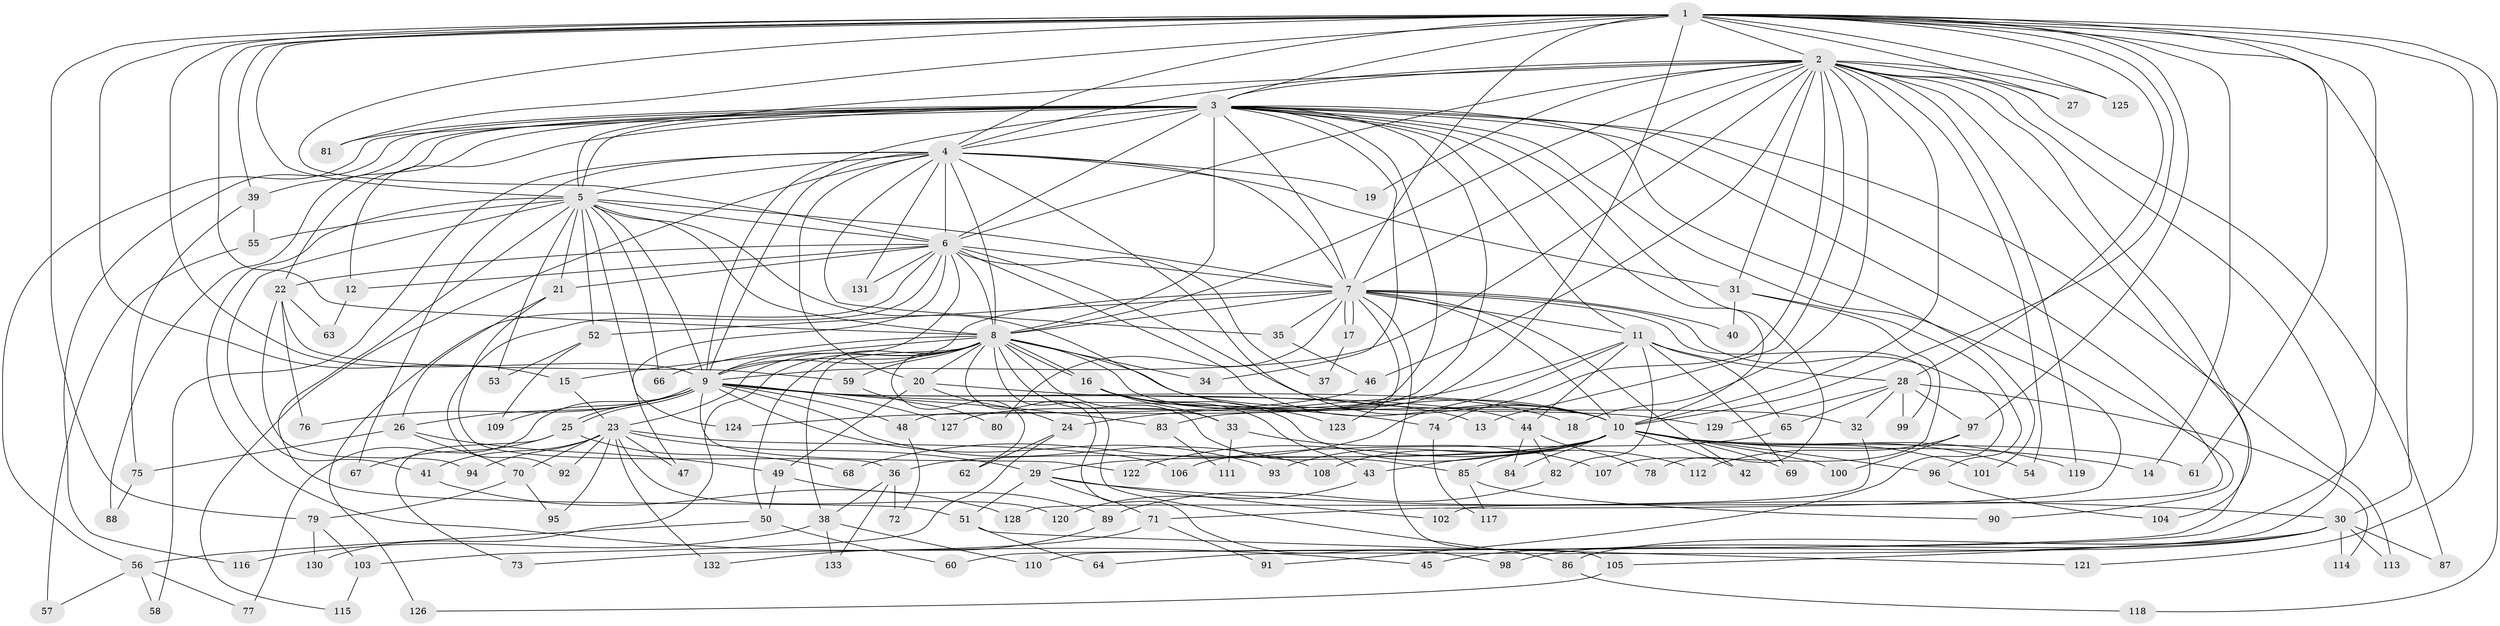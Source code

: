 // coarse degree distribution, {20: 0.012195121951219513, 22: 0.012195121951219513, 6: 0.036585365853658534, 15: 0.012195121951219513, 2: 0.32926829268292684, 21: 0.024390243902439025, 24: 0.012195121951219513, 3: 0.24390243902439024, 7: 0.036585365853658534, 4: 0.13414634146341464, 5: 0.036585365853658534, 19: 0.012195121951219513, 23: 0.012195121951219513, 17: 0.024390243902439025, 9: 0.024390243902439025, 10: 0.012195121951219513, 8: 0.012195121951219513, 1: 0.012195121951219513}
// Generated by graph-tools (version 1.1) at 2025/36/03/04/25 23:36:20]
// undirected, 133 vertices, 291 edges
graph export_dot {
  node [color=gray90,style=filled];
  1;
  2;
  3;
  4;
  5;
  6;
  7;
  8;
  9;
  10;
  11;
  12;
  13;
  14;
  15;
  16;
  17;
  18;
  19;
  20;
  21;
  22;
  23;
  24;
  25;
  26;
  27;
  28;
  29;
  30;
  31;
  32;
  33;
  34;
  35;
  36;
  37;
  38;
  39;
  40;
  41;
  42;
  43;
  44;
  45;
  46;
  47;
  48;
  49;
  50;
  51;
  52;
  53;
  54;
  55;
  56;
  57;
  58;
  59;
  60;
  61;
  62;
  63;
  64;
  65;
  66;
  67;
  68;
  69;
  70;
  71;
  72;
  73;
  74;
  75;
  76;
  77;
  78;
  79;
  80;
  81;
  82;
  83;
  84;
  85;
  86;
  87;
  88;
  89;
  90;
  91;
  92;
  93;
  94;
  95;
  96;
  97;
  98;
  99;
  100;
  101;
  102;
  103;
  104;
  105;
  106;
  107;
  108;
  109;
  110;
  111;
  112;
  113;
  114;
  115;
  116;
  117;
  118;
  119;
  120;
  121;
  122;
  123;
  124;
  125;
  126;
  127;
  128;
  129;
  130;
  131;
  132;
  133;
  1 -- 2;
  1 -- 3;
  1 -- 4;
  1 -- 5;
  1 -- 6;
  1 -- 7;
  1 -- 8;
  1 -- 9;
  1 -- 10;
  1 -- 14;
  1 -- 15;
  1 -- 27;
  1 -- 28;
  1 -- 30;
  1 -- 39;
  1 -- 61;
  1 -- 79;
  1 -- 81;
  1 -- 83;
  1 -- 97;
  1 -- 110;
  1 -- 118;
  1 -- 121;
  1 -- 125;
  2 -- 3;
  2 -- 4;
  2 -- 5;
  2 -- 6;
  2 -- 7;
  2 -- 8;
  2 -- 9;
  2 -- 10;
  2 -- 13;
  2 -- 18;
  2 -- 19;
  2 -- 27;
  2 -- 31;
  2 -- 46;
  2 -- 54;
  2 -- 60;
  2 -- 64;
  2 -- 74;
  2 -- 87;
  2 -- 104;
  2 -- 119;
  2 -- 125;
  3 -- 4;
  3 -- 5;
  3 -- 6;
  3 -- 7;
  3 -- 8;
  3 -- 9;
  3 -- 10;
  3 -- 11;
  3 -- 12;
  3 -- 22;
  3 -- 34;
  3 -- 39;
  3 -- 48;
  3 -- 56;
  3 -- 71;
  3 -- 78;
  3 -- 81;
  3 -- 88;
  3 -- 90;
  3 -- 101;
  3 -- 102;
  3 -- 113;
  3 -- 116;
  3 -- 127;
  4 -- 5;
  4 -- 6;
  4 -- 7;
  4 -- 8;
  4 -- 9;
  4 -- 10;
  4 -- 19;
  4 -- 20;
  4 -- 31;
  4 -- 35;
  4 -- 58;
  4 -- 67;
  4 -- 115;
  4 -- 131;
  5 -- 6;
  5 -- 7;
  5 -- 8;
  5 -- 9;
  5 -- 10;
  5 -- 21;
  5 -- 41;
  5 -- 45;
  5 -- 51;
  5 -- 52;
  5 -- 53;
  5 -- 55;
  5 -- 66;
  5 -- 124;
  6 -- 7;
  6 -- 8;
  6 -- 9;
  6 -- 10;
  6 -- 12;
  6 -- 21;
  6 -- 22;
  6 -- 32;
  6 -- 37;
  6 -- 47;
  6 -- 92;
  6 -- 126;
  6 -- 131;
  7 -- 8;
  7 -- 9;
  7 -- 10;
  7 -- 11;
  7 -- 17;
  7 -- 17;
  7 -- 35;
  7 -- 40;
  7 -- 42;
  7 -- 52;
  7 -- 80;
  7 -- 91;
  7 -- 99;
  7 -- 105;
  7 -- 123;
  8 -- 9;
  8 -- 10;
  8 -- 15;
  8 -- 16;
  8 -- 16;
  8 -- 20;
  8 -- 23;
  8 -- 33;
  8 -- 34;
  8 -- 38;
  8 -- 50;
  8 -- 59;
  8 -- 62;
  8 -- 66;
  8 -- 85;
  8 -- 86;
  8 -- 98;
  8 -- 129;
  8 -- 130;
  9 -- 10;
  9 -- 13;
  9 -- 25;
  9 -- 25;
  9 -- 26;
  9 -- 48;
  9 -- 74;
  9 -- 76;
  9 -- 77;
  9 -- 83;
  9 -- 93;
  9 -- 108;
  9 -- 109;
  9 -- 122;
  9 -- 127;
  10 -- 14;
  10 -- 29;
  10 -- 36;
  10 -- 42;
  10 -- 43;
  10 -- 54;
  10 -- 61;
  10 -- 69;
  10 -- 84;
  10 -- 85;
  10 -- 93;
  10 -- 96;
  10 -- 100;
  10 -- 101;
  10 -- 108;
  10 -- 119;
  10 -- 122;
  11 -- 24;
  11 -- 28;
  11 -- 44;
  11 -- 65;
  11 -- 68;
  11 -- 69;
  11 -- 82;
  12 -- 63;
  15 -- 23;
  16 -- 18;
  16 -- 33;
  16 -- 43;
  16 -- 112;
  16 -- 123;
  17 -- 37;
  20 -- 24;
  20 -- 44;
  20 -- 49;
  21 -- 26;
  21 -- 36;
  22 -- 59;
  22 -- 63;
  22 -- 76;
  22 -- 94;
  23 -- 29;
  23 -- 41;
  23 -- 47;
  23 -- 70;
  23 -- 92;
  23 -- 94;
  23 -- 95;
  23 -- 106;
  23 -- 120;
  23 -- 132;
  24 -- 62;
  24 -- 103;
  25 -- 67;
  25 -- 68;
  25 -- 73;
  26 -- 49;
  26 -- 70;
  26 -- 75;
  28 -- 32;
  28 -- 65;
  28 -- 97;
  28 -- 99;
  28 -- 114;
  28 -- 129;
  29 -- 30;
  29 -- 51;
  29 -- 71;
  29 -- 102;
  30 -- 45;
  30 -- 86;
  30 -- 87;
  30 -- 98;
  30 -- 105;
  30 -- 113;
  30 -- 114;
  31 -- 40;
  31 -- 96;
  31 -- 107;
  32 -- 128;
  33 -- 107;
  33 -- 111;
  35 -- 46;
  36 -- 38;
  36 -- 72;
  36 -- 133;
  38 -- 110;
  38 -- 116;
  38 -- 133;
  39 -- 55;
  39 -- 75;
  41 -- 128;
  43 -- 120;
  44 -- 78;
  44 -- 82;
  44 -- 84;
  46 -- 124;
  48 -- 72;
  49 -- 50;
  49 -- 89;
  50 -- 56;
  50 -- 60;
  51 -- 64;
  51 -- 121;
  52 -- 53;
  52 -- 109;
  55 -- 57;
  56 -- 57;
  56 -- 58;
  56 -- 77;
  59 -- 80;
  65 -- 106;
  70 -- 79;
  70 -- 95;
  71 -- 73;
  71 -- 91;
  74 -- 117;
  75 -- 88;
  79 -- 103;
  79 -- 130;
  82 -- 89;
  83 -- 111;
  85 -- 90;
  85 -- 117;
  86 -- 118;
  89 -- 132;
  96 -- 104;
  97 -- 100;
  97 -- 112;
  103 -- 115;
  105 -- 126;
}
